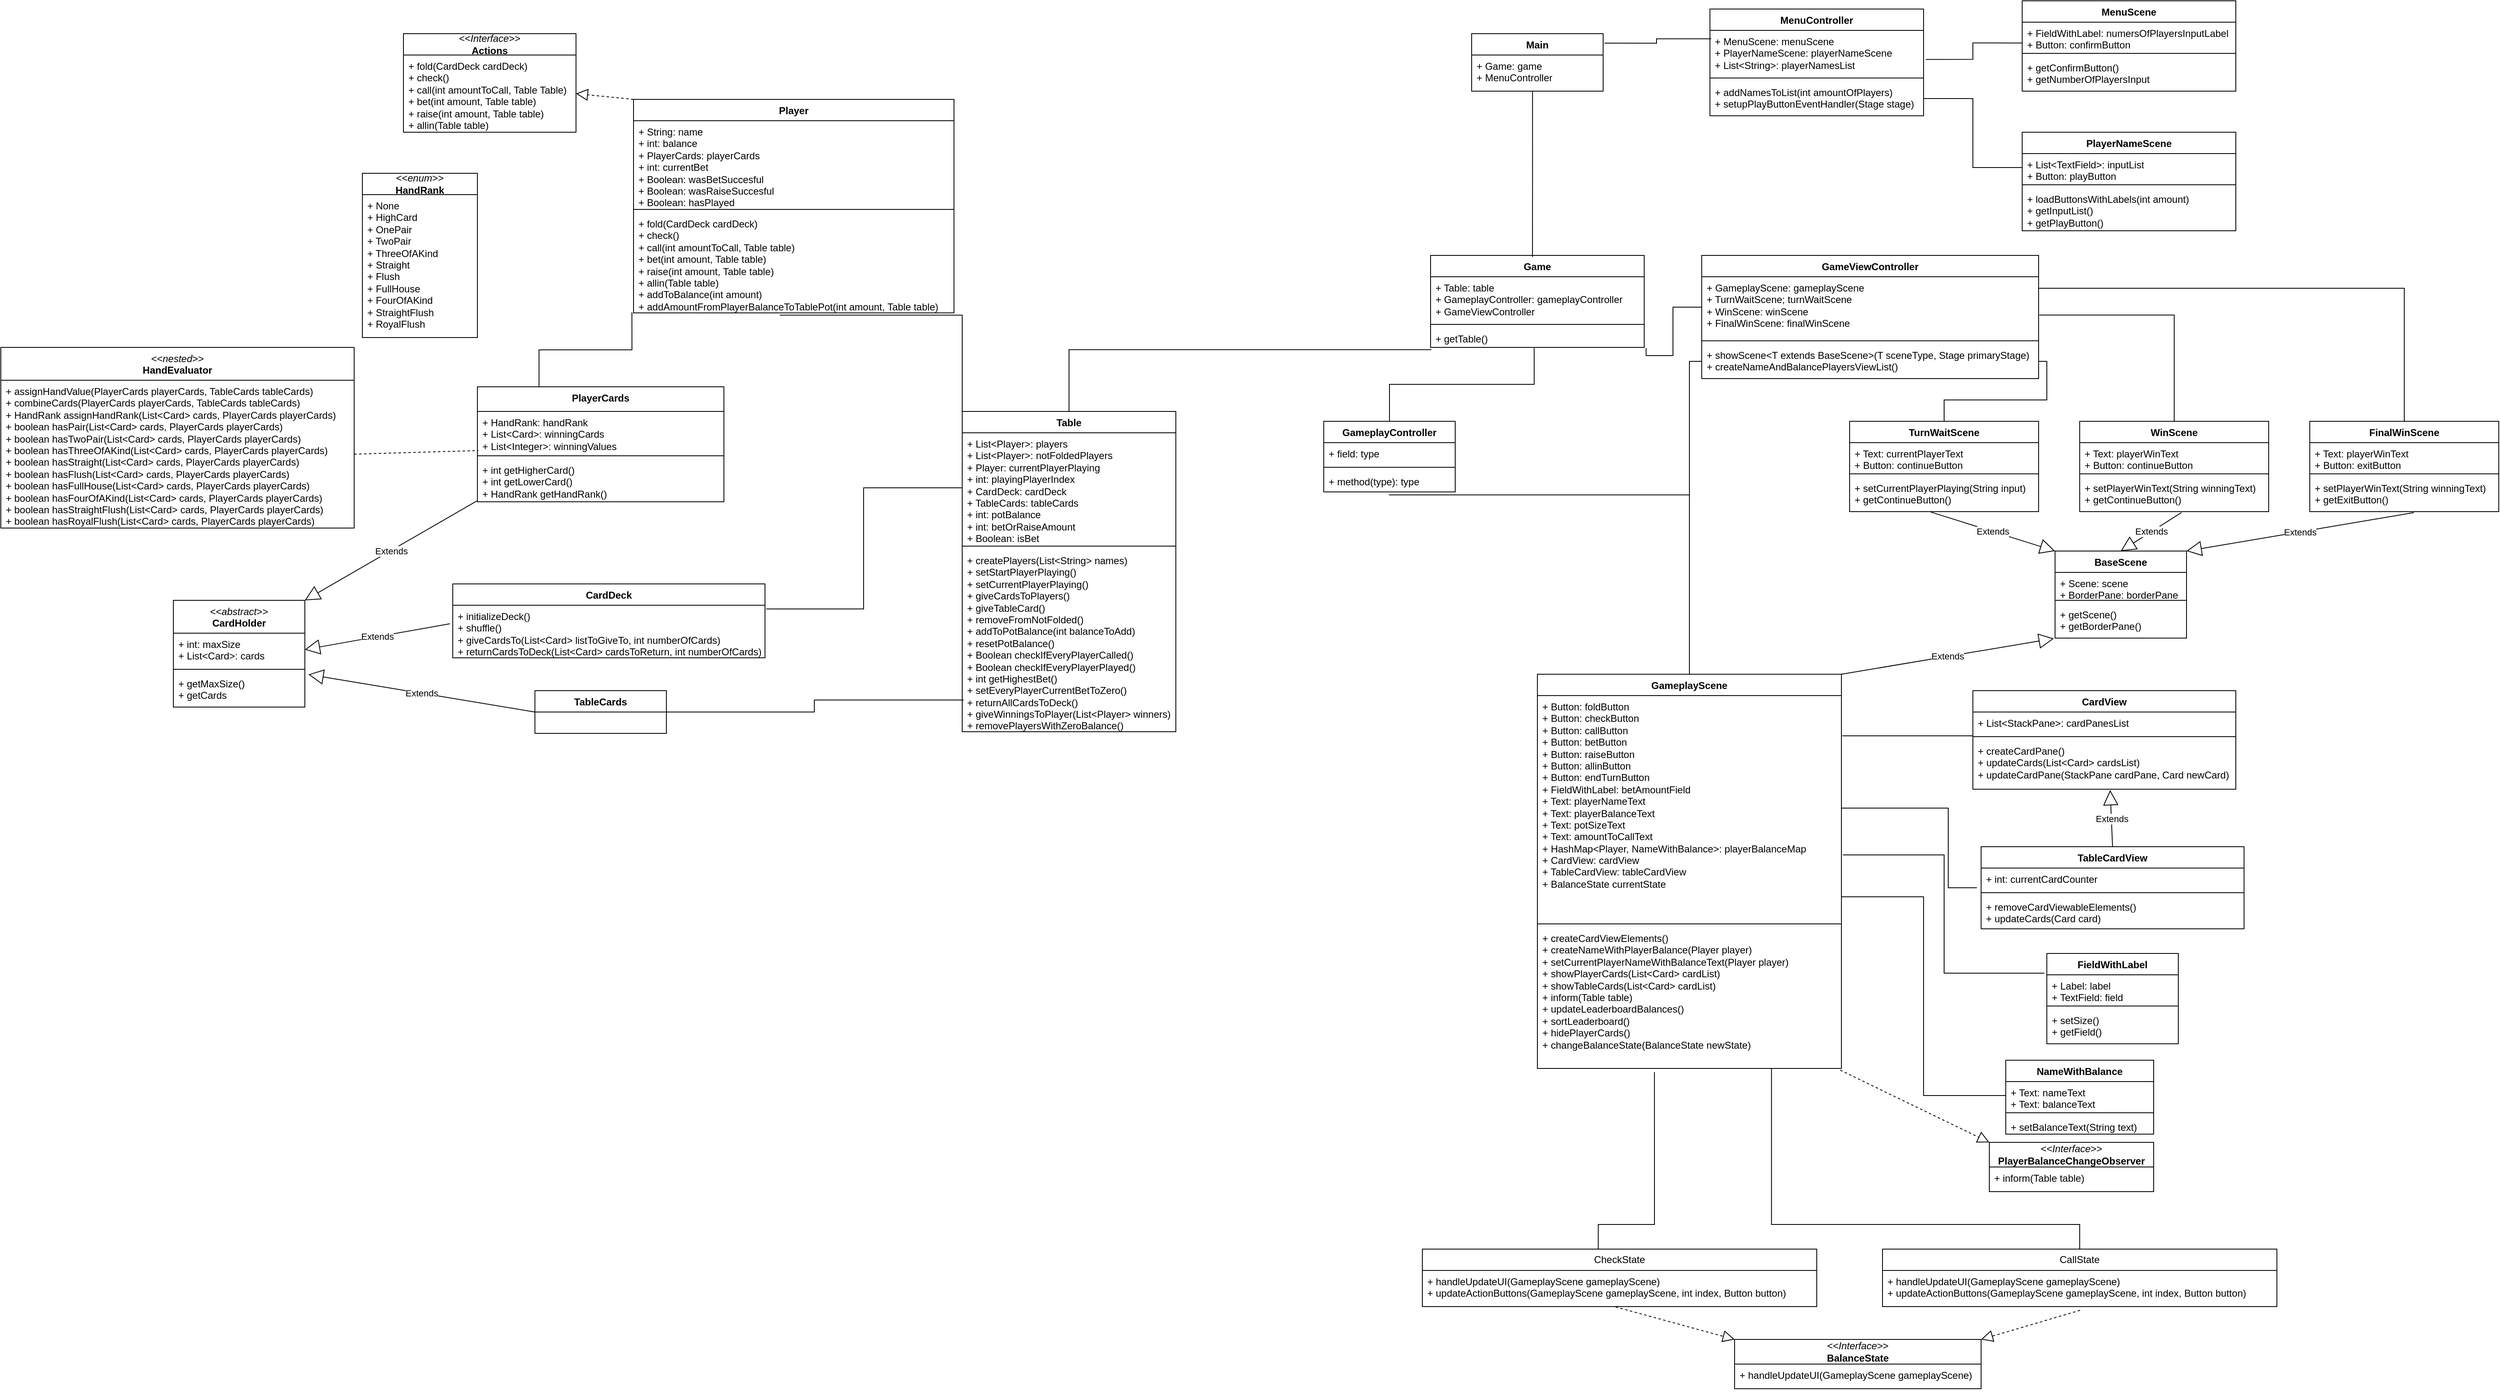 <mxfile version="24.2.5" type="github">
  <diagram name="Page-1" id="viquiQ20y5q3F9xp7PsY">
    <mxGraphModel dx="2390" dy="1203" grid="1" gridSize="10" guides="1" tooltips="1" connect="1" arrows="1" fold="1" page="1" pageScale="1" pageWidth="3300" pageHeight="4681" background="none" math="0" shadow="0">
      <root>
        <mxCell id="0" />
        <mxCell id="1" parent="0" />
        <mxCell id="RqX54voOCDL3QfV-D7yE-1" value="Main" style="swimlane;fontStyle=1;align=center;verticalAlign=top;childLayout=stackLayout;horizontal=1;startSize=26;horizontalStack=0;resizeParent=1;resizeParentMax=0;resizeLast=0;collapsible=1;marginBottom=0;whiteSpace=wrap;html=1;" vertex="1" parent="1">
          <mxGeometry x="1860" y="190" width="160" height="70" as="geometry" />
        </mxCell>
        <mxCell id="RqX54voOCDL3QfV-D7yE-2" value="+ Game: game&lt;div&gt;+ MenuController&lt;/div&gt;" style="text;strokeColor=none;fillColor=none;align=left;verticalAlign=top;spacingLeft=4;spacingRight=4;overflow=hidden;rotatable=0;points=[[0,0.5],[1,0.5]];portConstraint=eastwest;whiteSpace=wrap;html=1;" vertex="1" parent="RqX54voOCDL3QfV-D7yE-1">
          <mxGeometry y="26" width="160" height="44" as="geometry" />
        </mxCell>
        <mxCell id="RqX54voOCDL3QfV-D7yE-5" value="Game" style="swimlane;fontStyle=1;align=center;verticalAlign=top;childLayout=stackLayout;horizontal=1;startSize=26;horizontalStack=0;resizeParent=1;resizeParentMax=0;resizeLast=0;collapsible=1;marginBottom=0;whiteSpace=wrap;html=1;" vertex="1" parent="1">
          <mxGeometry x="1810" y="460" width="260" height="112" as="geometry" />
        </mxCell>
        <mxCell id="RqX54voOCDL3QfV-D7yE-6" value="+ Table: table&lt;div&gt;&lt;span style=&quot;background-color: initial;&quot;&gt;+ GameplayController: gameplayController&lt;/span&gt;&lt;br&gt;&lt;/div&gt;&lt;div&gt;+ GameViewController&lt;/div&gt;" style="text;strokeColor=none;fillColor=none;align=left;verticalAlign=top;spacingLeft=4;spacingRight=4;overflow=hidden;rotatable=0;points=[[0,0.5],[1,0.5]];portConstraint=eastwest;whiteSpace=wrap;html=1;" vertex="1" parent="RqX54voOCDL3QfV-D7yE-5">
          <mxGeometry y="26" width="260" height="54" as="geometry" />
        </mxCell>
        <mxCell id="RqX54voOCDL3QfV-D7yE-7" value="" style="line;strokeWidth=1;fillColor=none;align=left;verticalAlign=middle;spacingTop=-1;spacingLeft=3;spacingRight=3;rotatable=0;labelPosition=right;points=[];portConstraint=eastwest;strokeColor=inherit;" vertex="1" parent="RqX54voOCDL3QfV-D7yE-5">
          <mxGeometry y="80" width="260" height="8" as="geometry" />
        </mxCell>
        <mxCell id="RqX54voOCDL3QfV-D7yE-8" value="+ getTable()" style="text;strokeColor=none;fillColor=none;align=left;verticalAlign=top;spacingLeft=4;spacingRight=4;overflow=hidden;rotatable=0;points=[[0,0.5],[1,0.5]];portConstraint=eastwest;whiteSpace=wrap;html=1;" vertex="1" parent="RqX54voOCDL3QfV-D7yE-5">
          <mxGeometry y="88" width="260" height="24" as="geometry" />
        </mxCell>
        <mxCell id="RqX54voOCDL3QfV-D7yE-13" value="" style="endArrow=none;html=1;edgeStyle=orthogonalEdgeStyle;rounded=0;exitX=0.463;exitY=1;exitDx=0;exitDy=0;exitPerimeter=0;entryX=0.477;entryY=0.018;entryDx=0;entryDy=0;entryPerimeter=0;" edge="1" parent="1" source="RqX54voOCDL3QfV-D7yE-2" target="RqX54voOCDL3QfV-D7yE-5">
          <mxGeometry relative="1" as="geometry">
            <mxPoint x="1850" y="410" as="sourcePoint" />
            <mxPoint x="1940" y="420" as="targetPoint" />
          </mxGeometry>
        </mxCell>
        <mxCell id="RqX54voOCDL3QfV-D7yE-16" value="Table" style="swimlane;fontStyle=1;align=center;verticalAlign=top;childLayout=stackLayout;horizontal=1;startSize=26;horizontalStack=0;resizeParent=1;resizeParentMax=0;resizeLast=0;collapsible=1;marginBottom=0;whiteSpace=wrap;html=1;" vertex="1" parent="1">
          <mxGeometry x="1240" y="650" width="260" height="390" as="geometry" />
        </mxCell>
        <mxCell id="RqX54voOCDL3QfV-D7yE-17" value="+ List&amp;lt;Player&amp;gt;: players&lt;div&gt;+ List&amp;lt;Player&amp;gt;: notFoldedPlayers&lt;/div&gt;&lt;div&gt;+ Player: currentPlayerPlaying&lt;/div&gt;&lt;div&gt;+ int: playingPlayerIndex&lt;/div&gt;&lt;div&gt;+ CardDeck: cardDeck&lt;/div&gt;&lt;div&gt;+ TableCards: tableCards&lt;/div&gt;&lt;div&gt;+ int: potBalance&lt;br&gt;+ int: betOrRaiseAmount&lt;/div&gt;&lt;div&gt;+ Boolean: isBet&lt;/div&gt;&lt;div&gt;&lt;br&gt;&lt;/div&gt;" style="text;strokeColor=none;fillColor=none;align=left;verticalAlign=top;spacingLeft=4;spacingRight=4;overflow=hidden;rotatable=0;points=[[0,0.5],[1,0.5]];portConstraint=eastwest;whiteSpace=wrap;html=1;" vertex="1" parent="RqX54voOCDL3QfV-D7yE-16">
          <mxGeometry y="26" width="260" height="134" as="geometry" />
        </mxCell>
        <mxCell id="RqX54voOCDL3QfV-D7yE-18" value="" style="line;strokeWidth=1;fillColor=none;align=left;verticalAlign=middle;spacingTop=-1;spacingLeft=3;spacingRight=3;rotatable=0;labelPosition=right;points=[];portConstraint=eastwest;strokeColor=inherit;" vertex="1" parent="RqX54voOCDL3QfV-D7yE-16">
          <mxGeometry y="160" width="260" height="8" as="geometry" />
        </mxCell>
        <mxCell id="RqX54voOCDL3QfV-D7yE-19" value="+ createPlayers(List&amp;lt;String&amp;gt; names)&lt;div&gt;+ setStartPlayerPlaying()&lt;/div&gt;&lt;div&gt;+ setCurrentPlayerPlaying()&lt;/div&gt;&lt;div&gt;+ giveCardsToPlayers()&lt;/div&gt;&lt;div&gt;+ giveTableCard()&lt;/div&gt;&lt;div&gt;+ removeFromNotFolded()&lt;/div&gt;&lt;div&gt;+ addToPotBalance(int balanceToAdd)&lt;/div&gt;&lt;div&gt;+ resetPotBalance()&lt;/div&gt;&lt;div&gt;+ Boolean checkIfEveryPlayerCalled()&lt;/div&gt;&lt;div&gt;+ Boolean checkIfEveryPlayerPlayed()&lt;/div&gt;&lt;div&gt;+ int getHighestBet()&lt;/div&gt;&lt;div&gt;+ setEveryPlayerCurrentBetToZero()&lt;/div&gt;&lt;div&gt;+ returnAllCardsToDeck()&lt;/div&gt;&lt;div&gt;+ giveWinningsToPlayer(List&amp;lt;Player&amp;gt; winners)&lt;/div&gt;&lt;div&gt;+ removePlayersWithZeroBalance()&lt;/div&gt;" style="text;strokeColor=none;fillColor=none;align=left;verticalAlign=top;spacingLeft=4;spacingRight=4;overflow=hidden;rotatable=0;points=[[0,0.5],[1,0.5]];portConstraint=eastwest;whiteSpace=wrap;html=1;" vertex="1" parent="RqX54voOCDL3QfV-D7yE-16">
          <mxGeometry y="168" width="260" height="222" as="geometry" />
        </mxCell>
        <mxCell id="RqX54voOCDL3QfV-D7yE-23" value="" style="endArrow=none;html=1;edgeStyle=orthogonalEdgeStyle;rounded=0;exitX=0.004;exitY=1.115;exitDx=0;exitDy=0;exitPerimeter=0;entryX=0.5;entryY=0;entryDx=0;entryDy=0;" edge="1" parent="1" source="RqX54voOCDL3QfV-D7yE-8" target="RqX54voOCDL3QfV-D7yE-16">
          <mxGeometry relative="1" as="geometry">
            <mxPoint x="1719.5" y="600" as="sourcePoint" />
            <mxPoint x="1719.5" y="670" as="targetPoint" />
          </mxGeometry>
        </mxCell>
        <mxCell id="RqX54voOCDL3QfV-D7yE-24" value="GameplayScene&lt;div&gt;&lt;br&gt;&lt;/div&gt;" style="swimlane;fontStyle=1;align=center;verticalAlign=top;childLayout=stackLayout;horizontal=1;startSize=26;horizontalStack=0;resizeParent=1;resizeParentMax=0;resizeLast=0;collapsible=1;marginBottom=0;whiteSpace=wrap;html=1;" vertex="1" parent="1">
          <mxGeometry x="1940" y="970" width="370" height="480" as="geometry" />
        </mxCell>
        <mxCell id="RqX54voOCDL3QfV-D7yE-25" value="&lt;div&gt;&lt;span style=&quot;background-color: initial;&quot;&gt;+ Button: foldButton&lt;/span&gt;&lt;br&gt;&lt;/div&gt;&lt;div&gt;+ Button: checkButton&lt;/div&gt;&lt;div&gt;+ Button: callButton&lt;/div&gt;&lt;div&gt;+ Button: betButton&lt;/div&gt;&lt;div&gt;+ Button: raiseButton&lt;/div&gt;&lt;div&gt;+ Button: allinButton&lt;/div&gt;&lt;div&gt;+ Button: endTurnButton&lt;/div&gt;&lt;div&gt;+ FieldWithLabel: betAmountField&lt;/div&gt;&lt;div&gt;+ Text: playerNameText&lt;/div&gt;&lt;div&gt;+ Text: playerBalanceText&lt;/div&gt;&lt;div&gt;+ Text: potSizeText&lt;/div&gt;&lt;div&gt;+ Text: amountToCallText&lt;/div&gt;&lt;div&gt;+ HashMap&amp;lt;Player, NameWithBalance&amp;gt;: playerBalanceMap&lt;/div&gt;&lt;div&gt;+ CardView: cardView&lt;/div&gt;&lt;div&gt;+ TableCardView: tableCardView&lt;/div&gt;&lt;div&gt;+ BalanceState currentState&lt;/div&gt;" style="text;strokeColor=none;fillColor=none;align=left;verticalAlign=top;spacingLeft=4;spacingRight=4;overflow=hidden;rotatable=0;points=[[0,0.5],[1,0.5]];portConstraint=eastwest;whiteSpace=wrap;html=1;" vertex="1" parent="RqX54voOCDL3QfV-D7yE-24">
          <mxGeometry y="26" width="370" height="274" as="geometry" />
        </mxCell>
        <mxCell id="RqX54voOCDL3QfV-D7yE-26" value="" style="line;strokeWidth=1;fillColor=none;align=left;verticalAlign=middle;spacingTop=-1;spacingLeft=3;spacingRight=3;rotatable=0;labelPosition=right;points=[];portConstraint=eastwest;strokeColor=inherit;" vertex="1" parent="RqX54voOCDL3QfV-D7yE-24">
          <mxGeometry y="300" width="370" height="8" as="geometry" />
        </mxCell>
        <mxCell id="RqX54voOCDL3QfV-D7yE-27" value="+ createCardViewElements()&lt;div&gt;+ createNameWithPlayerBalance(Player player)&lt;/div&gt;&lt;div&gt;+ setCurrentPlayerNameWithBalanceText(Player player)&lt;/div&gt;&lt;div&gt;+ showPlayerCards(List&amp;lt;Card&amp;gt; cardList)&lt;/div&gt;&lt;div&gt;+ showTableCards(List&amp;lt;Card&amp;gt; cardList)&lt;/div&gt;&lt;div&gt;+ inform(Table table)&lt;/div&gt;&lt;div&gt;+ updateLeaderboardBalances()&lt;/div&gt;&lt;div&gt;+ sortLeaderboard()&lt;/div&gt;&lt;div&gt;+ hidePlayerCards()&lt;/div&gt;&lt;div&gt;+ changeBalanceState(BalanceState newState)&lt;/div&gt;" style="text;strokeColor=none;fillColor=none;align=left;verticalAlign=top;spacingLeft=4;spacingRight=4;overflow=hidden;rotatable=0;points=[[0,0.5],[1,0.5]];portConstraint=eastwest;whiteSpace=wrap;html=1;" vertex="1" parent="RqX54voOCDL3QfV-D7yE-24">
          <mxGeometry y="308" width="370" height="172" as="geometry" />
        </mxCell>
        <mxCell id="RqX54voOCDL3QfV-D7yE-28" value="" style="endArrow=none;html=1;edgeStyle=orthogonalEdgeStyle;rounded=0;entryX=0.5;entryY=0;entryDx=0;entryDy=0;exitX=0.496;exitY=1.138;exitDx=0;exitDy=0;exitPerimeter=0;" edge="1" parent="1" source="RqX54voOCDL3QfV-D7yE-32" target="RqX54voOCDL3QfV-D7yE-24">
          <mxGeometry relative="1" as="geometry">
            <mxPoint x="2240" y="720" as="sourcePoint" />
            <mxPoint x="1602.08" y="667.01" as="targetPoint" />
          </mxGeometry>
        </mxCell>
        <mxCell id="RqX54voOCDL3QfV-D7yE-29" value="&lt;div&gt;GameplayController&lt;/div&gt;" style="swimlane;fontStyle=1;align=center;verticalAlign=top;childLayout=stackLayout;horizontal=1;startSize=26;horizontalStack=0;resizeParent=1;resizeParentMax=0;resizeLast=0;collapsible=1;marginBottom=0;whiteSpace=wrap;html=1;" vertex="1" parent="1">
          <mxGeometry x="1680" y="662" width="160" height="86" as="geometry" />
        </mxCell>
        <mxCell id="RqX54voOCDL3QfV-D7yE-30" value="+ field: type" style="text;strokeColor=none;fillColor=none;align=left;verticalAlign=top;spacingLeft=4;spacingRight=4;overflow=hidden;rotatable=0;points=[[0,0.5],[1,0.5]];portConstraint=eastwest;whiteSpace=wrap;html=1;" vertex="1" parent="RqX54voOCDL3QfV-D7yE-29">
          <mxGeometry y="26" width="160" height="26" as="geometry" />
        </mxCell>
        <mxCell id="RqX54voOCDL3QfV-D7yE-31" value="" style="line;strokeWidth=1;fillColor=none;align=left;verticalAlign=middle;spacingTop=-1;spacingLeft=3;spacingRight=3;rotatable=0;labelPosition=right;points=[];portConstraint=eastwest;strokeColor=inherit;" vertex="1" parent="RqX54voOCDL3QfV-D7yE-29">
          <mxGeometry y="52" width="160" height="8" as="geometry" />
        </mxCell>
        <mxCell id="RqX54voOCDL3QfV-D7yE-32" value="+ method(type): type" style="text;strokeColor=none;fillColor=none;align=left;verticalAlign=top;spacingLeft=4;spacingRight=4;overflow=hidden;rotatable=0;points=[[0,0.5],[1,0.5]];portConstraint=eastwest;whiteSpace=wrap;html=1;" vertex="1" parent="RqX54voOCDL3QfV-D7yE-29">
          <mxGeometry y="60" width="160" height="26" as="geometry" />
        </mxCell>
        <mxCell id="RqX54voOCDL3QfV-D7yE-34" value="" style="endArrow=none;html=1;edgeStyle=orthogonalEdgeStyle;rounded=0;exitX=0.485;exitY=1.038;exitDx=0;exitDy=0;exitPerimeter=0;entryX=0.5;entryY=0;entryDx=0;entryDy=0;" edge="1" parent="1" source="RqX54voOCDL3QfV-D7yE-8" target="RqX54voOCDL3QfV-D7yE-29">
          <mxGeometry relative="1" as="geometry">
            <mxPoint x="1929.5" y="600" as="sourcePoint" />
            <mxPoint x="1929.5" y="670" as="targetPoint" />
          </mxGeometry>
        </mxCell>
        <mxCell id="RqX54voOCDL3QfV-D7yE-45" value="CardView" style="swimlane;fontStyle=1;align=center;verticalAlign=top;childLayout=stackLayout;horizontal=1;startSize=26;horizontalStack=0;resizeParent=1;resizeParentMax=0;resizeLast=0;collapsible=1;marginBottom=0;whiteSpace=wrap;html=1;" vertex="1" parent="1">
          <mxGeometry x="2470" y="990" width="320" height="120" as="geometry" />
        </mxCell>
        <mxCell id="RqX54voOCDL3QfV-D7yE-46" value="+ List&amp;lt;StackPane&amp;gt;: cardPanesList" style="text;strokeColor=none;fillColor=none;align=left;verticalAlign=top;spacingLeft=4;spacingRight=4;overflow=hidden;rotatable=0;points=[[0,0.5],[1,0.5]];portConstraint=eastwest;whiteSpace=wrap;html=1;" vertex="1" parent="RqX54voOCDL3QfV-D7yE-45">
          <mxGeometry y="26" width="320" height="26" as="geometry" />
        </mxCell>
        <mxCell id="RqX54voOCDL3QfV-D7yE-47" value="" style="line;strokeWidth=1;fillColor=none;align=left;verticalAlign=middle;spacingTop=-1;spacingLeft=3;spacingRight=3;rotatable=0;labelPosition=right;points=[];portConstraint=eastwest;strokeColor=inherit;" vertex="1" parent="RqX54voOCDL3QfV-D7yE-45">
          <mxGeometry y="52" width="320" height="8" as="geometry" />
        </mxCell>
        <mxCell id="RqX54voOCDL3QfV-D7yE-48" value="+ createCardPane()&lt;div&gt;+ updateCards(List&amp;lt;Card&amp;gt; cardsList)&lt;br&gt;&lt;div&gt;+ updateCardPane(StackPane cardPane, Card newCard)&lt;/div&gt;&lt;/div&gt;" style="text;strokeColor=none;fillColor=none;align=left;verticalAlign=top;spacingLeft=4;spacingRight=4;overflow=hidden;rotatable=0;points=[[0,0.5],[1,0.5]];portConstraint=eastwest;whiteSpace=wrap;html=1;" vertex="1" parent="RqX54voOCDL3QfV-D7yE-45">
          <mxGeometry y="60" width="320" height="60" as="geometry" />
        </mxCell>
        <mxCell id="RqX54voOCDL3QfV-D7yE-49" value="" style="endArrow=none;html=1;edgeStyle=orthogonalEdgeStyle;rounded=0;exitX=0;exitY=1.115;exitDx=0;exitDy=0;exitPerimeter=0;entryX=1.003;entryY=0.179;entryDx=0;entryDy=0;entryPerimeter=0;" edge="1" parent="1" source="RqX54voOCDL3QfV-D7yE-46" target="RqX54voOCDL3QfV-D7yE-25">
          <mxGeometry relative="1" as="geometry">
            <mxPoint x="1764" y="702" as="sourcePoint" />
            <mxPoint x="1764" y="772" as="targetPoint" />
          </mxGeometry>
        </mxCell>
        <mxCell id="RqX54voOCDL3QfV-D7yE-50" value="TableCardView" style="swimlane;fontStyle=1;align=center;verticalAlign=top;childLayout=stackLayout;horizontal=1;startSize=26;horizontalStack=0;resizeParent=1;resizeParentMax=0;resizeLast=0;collapsible=1;marginBottom=0;whiteSpace=wrap;html=1;" vertex="1" parent="1">
          <mxGeometry x="2480" y="1180" width="320" height="100" as="geometry" />
        </mxCell>
        <mxCell id="RqX54voOCDL3QfV-D7yE-51" value="+ int: currentCardCounter" style="text;strokeColor=none;fillColor=none;align=left;verticalAlign=top;spacingLeft=4;spacingRight=4;overflow=hidden;rotatable=0;points=[[0,0.5],[1,0.5]];portConstraint=eastwest;whiteSpace=wrap;html=1;" vertex="1" parent="RqX54voOCDL3QfV-D7yE-50">
          <mxGeometry y="26" width="320" height="26" as="geometry" />
        </mxCell>
        <mxCell id="RqX54voOCDL3QfV-D7yE-52" value="" style="line;strokeWidth=1;fillColor=none;align=left;verticalAlign=middle;spacingTop=-1;spacingLeft=3;spacingRight=3;rotatable=0;labelPosition=right;points=[];portConstraint=eastwest;strokeColor=inherit;" vertex="1" parent="RqX54voOCDL3QfV-D7yE-50">
          <mxGeometry y="52" width="320" height="8" as="geometry" />
        </mxCell>
        <mxCell id="RqX54voOCDL3QfV-D7yE-53" value="+ removeCardViewableElements()&lt;div&gt;+ updateCards(Card card)&lt;/div&gt;" style="text;strokeColor=none;fillColor=none;align=left;verticalAlign=top;spacingLeft=4;spacingRight=4;overflow=hidden;rotatable=0;points=[[0,0.5],[1,0.5]];portConstraint=eastwest;whiteSpace=wrap;html=1;" vertex="1" parent="RqX54voOCDL3QfV-D7yE-50">
          <mxGeometry y="60" width="320" height="40" as="geometry" />
        </mxCell>
        <mxCell id="RqX54voOCDL3QfV-D7yE-54" value="Extends" style="endArrow=block;endSize=16;endFill=0;html=1;rounded=0;exitX=0.5;exitY=0;exitDx=0;exitDy=0;entryX=0.522;entryY=1.017;entryDx=0;entryDy=0;entryPerimeter=0;" edge="1" parent="1" source="RqX54voOCDL3QfV-D7yE-50" target="RqX54voOCDL3QfV-D7yE-48">
          <mxGeometry width="160" relative="1" as="geometry">
            <mxPoint x="2321" y="1542" as="sourcePoint" />
            <mxPoint x="2480" y="1591" as="targetPoint" />
          </mxGeometry>
        </mxCell>
        <mxCell id="RqX54voOCDL3QfV-D7yE-55" value="" style="endArrow=none;html=1;edgeStyle=orthogonalEdgeStyle;rounded=0;exitX=-0.016;exitY=0.923;exitDx=0;exitDy=0;exitPerimeter=0;entryX=1;entryY=0.5;entryDx=0;entryDy=0;" edge="1" parent="1" source="RqX54voOCDL3QfV-D7yE-51" target="RqX54voOCDL3QfV-D7yE-25">
          <mxGeometry relative="1" as="geometry">
            <mxPoint x="2480" y="1065" as="sourcePoint" />
            <mxPoint x="2320" y="1109" as="targetPoint" />
            <Array as="points">
              <mxPoint x="2440" y="1230" />
              <mxPoint x="2440" y="1133" />
            </Array>
          </mxGeometry>
        </mxCell>
        <mxCell id="RqX54voOCDL3QfV-D7yE-56" value="FieldWithLabel" style="swimlane;fontStyle=1;align=center;verticalAlign=top;childLayout=stackLayout;horizontal=1;startSize=26;horizontalStack=0;resizeParent=1;resizeParentMax=0;resizeLast=0;collapsible=1;marginBottom=0;whiteSpace=wrap;html=1;" vertex="1" parent="1">
          <mxGeometry x="2560" y="1310" width="160" height="110" as="geometry" />
        </mxCell>
        <mxCell id="RqX54voOCDL3QfV-D7yE-57" value="+ Label: label&lt;div&gt;+ TextField: field&lt;/div&gt;" style="text;strokeColor=none;fillColor=none;align=left;verticalAlign=top;spacingLeft=4;spacingRight=4;overflow=hidden;rotatable=0;points=[[0,0.5],[1,0.5]];portConstraint=eastwest;whiteSpace=wrap;html=1;" vertex="1" parent="RqX54voOCDL3QfV-D7yE-56">
          <mxGeometry y="26" width="160" height="34" as="geometry" />
        </mxCell>
        <mxCell id="RqX54voOCDL3QfV-D7yE-58" value="" style="line;strokeWidth=1;fillColor=none;align=left;verticalAlign=middle;spacingTop=-1;spacingLeft=3;spacingRight=3;rotatable=0;labelPosition=right;points=[];portConstraint=eastwest;strokeColor=inherit;" vertex="1" parent="RqX54voOCDL3QfV-D7yE-56">
          <mxGeometry y="60" width="160" height="8" as="geometry" />
        </mxCell>
        <mxCell id="RqX54voOCDL3QfV-D7yE-59" value="+ setSize()&lt;div&gt;+ getField()&lt;br&gt;&lt;div&gt;&lt;br&gt;&lt;/div&gt;&lt;/div&gt;" style="text;strokeColor=none;fillColor=none;align=left;verticalAlign=top;spacingLeft=4;spacingRight=4;overflow=hidden;rotatable=0;points=[[0,0.5],[1,0.5]];portConstraint=eastwest;whiteSpace=wrap;html=1;" vertex="1" parent="RqX54voOCDL3QfV-D7yE-56">
          <mxGeometry y="68" width="160" height="42" as="geometry" />
        </mxCell>
        <mxCell id="RqX54voOCDL3QfV-D7yE-60" value="" style="endArrow=none;html=1;edgeStyle=orthogonalEdgeStyle;rounded=0;exitX=-0.019;exitY=-0.059;exitDx=0;exitDy=0;exitPerimeter=0;entryX=1.005;entryY=0.708;entryDx=0;entryDy=0;entryPerimeter=0;" edge="1" parent="1" source="RqX54voOCDL3QfV-D7yE-57" target="RqX54voOCDL3QfV-D7yE-25">
          <mxGeometry relative="1" as="geometry">
            <mxPoint x="2480" y="975" as="sourcePoint" />
            <mxPoint x="2321" y="1055" as="targetPoint" />
          </mxGeometry>
        </mxCell>
        <mxCell id="RqX54voOCDL3QfV-D7yE-61" value="NameWithBalance" style="swimlane;fontStyle=1;align=center;verticalAlign=top;childLayout=stackLayout;horizontal=1;startSize=26;horizontalStack=0;resizeParent=1;resizeParentMax=0;resizeLast=0;collapsible=1;marginBottom=0;whiteSpace=wrap;html=1;" vertex="1" parent="1">
          <mxGeometry x="2510" y="1440" width="180" height="90" as="geometry" />
        </mxCell>
        <mxCell id="RqX54voOCDL3QfV-D7yE-62" value="+ Text: nameText&lt;div&gt;+ Text: balanceText&lt;/div&gt;" style="text;strokeColor=none;fillColor=none;align=left;verticalAlign=top;spacingLeft=4;spacingRight=4;overflow=hidden;rotatable=0;points=[[0,0.5],[1,0.5]];portConstraint=eastwest;whiteSpace=wrap;html=1;" vertex="1" parent="RqX54voOCDL3QfV-D7yE-61">
          <mxGeometry y="26" width="180" height="34" as="geometry" />
        </mxCell>
        <mxCell id="RqX54voOCDL3QfV-D7yE-63" value="" style="line;strokeWidth=1;fillColor=none;align=left;verticalAlign=middle;spacingTop=-1;spacingLeft=3;spacingRight=3;rotatable=0;labelPosition=right;points=[];portConstraint=eastwest;strokeColor=inherit;" vertex="1" parent="RqX54voOCDL3QfV-D7yE-61">
          <mxGeometry y="60" width="180" height="8" as="geometry" />
        </mxCell>
        <mxCell id="RqX54voOCDL3QfV-D7yE-64" value="&lt;div&gt;&lt;div&gt;+ setBalanceText(String text)&lt;/div&gt;&lt;/div&gt;" style="text;strokeColor=none;fillColor=none;align=left;verticalAlign=top;spacingLeft=4;spacingRight=4;overflow=hidden;rotatable=0;points=[[0,0.5],[1,0.5]];portConstraint=eastwest;whiteSpace=wrap;html=1;" vertex="1" parent="RqX54voOCDL3QfV-D7yE-61">
          <mxGeometry y="68" width="180" height="22" as="geometry" />
        </mxCell>
        <mxCell id="RqX54voOCDL3QfV-D7yE-66" value="" style="endArrow=none;html=1;edgeStyle=orthogonalEdgeStyle;rounded=0;exitX=0;exitY=0.5;exitDx=0;exitDy=0;entryX=1.001;entryY=0.894;entryDx=0;entryDy=0;entryPerimeter=0;" edge="1" parent="1" source="RqX54voOCDL3QfV-D7yE-62" target="RqX54voOCDL3QfV-D7yE-25">
          <mxGeometry relative="1" as="geometry">
            <mxPoint x="2497" y="1264" as="sourcePoint" />
            <mxPoint x="2322" y="1200" as="targetPoint" />
          </mxGeometry>
        </mxCell>
        <mxCell id="RqX54voOCDL3QfV-D7yE-68" value="MenuController" style="swimlane;fontStyle=1;align=center;verticalAlign=top;childLayout=stackLayout;horizontal=1;startSize=26;horizontalStack=0;resizeParent=1;resizeParentMax=0;resizeLast=0;collapsible=1;marginBottom=0;whiteSpace=wrap;html=1;" vertex="1" parent="1">
          <mxGeometry x="2150" y="160" width="260" height="130" as="geometry" />
        </mxCell>
        <mxCell id="RqX54voOCDL3QfV-D7yE-69" value="+ MenuScene: menuScene&lt;div&gt;+ PlayerNameScene: playerNameScene&lt;/div&gt;&lt;div&gt;+ List&amp;lt;String&amp;gt;: playerNamesList&lt;/div&gt;" style="text;strokeColor=none;fillColor=none;align=left;verticalAlign=top;spacingLeft=4;spacingRight=4;overflow=hidden;rotatable=0;points=[[0,0.5],[1,0.5]];portConstraint=eastwest;whiteSpace=wrap;html=1;" vertex="1" parent="RqX54voOCDL3QfV-D7yE-68">
          <mxGeometry y="26" width="260" height="54" as="geometry" />
        </mxCell>
        <mxCell id="RqX54voOCDL3QfV-D7yE-70" value="" style="line;strokeWidth=1;fillColor=none;align=left;verticalAlign=middle;spacingTop=-1;spacingLeft=3;spacingRight=3;rotatable=0;labelPosition=right;points=[];portConstraint=eastwest;strokeColor=inherit;" vertex="1" parent="RqX54voOCDL3QfV-D7yE-68">
          <mxGeometry y="80" width="260" height="8" as="geometry" />
        </mxCell>
        <mxCell id="RqX54voOCDL3QfV-D7yE-71" value="+ addNamesToList(int amountOfPlayers)&lt;div&gt;+ setupPlayButtonEventHandler(Stage stage)&lt;/div&gt;" style="text;strokeColor=none;fillColor=none;align=left;verticalAlign=top;spacingLeft=4;spacingRight=4;overflow=hidden;rotatable=0;points=[[0,0.5],[1,0.5]];portConstraint=eastwest;whiteSpace=wrap;html=1;" vertex="1" parent="RqX54voOCDL3QfV-D7yE-68">
          <mxGeometry y="88" width="260" height="42" as="geometry" />
        </mxCell>
        <mxCell id="RqX54voOCDL3QfV-D7yE-72" value="" style="endArrow=none;html=1;edgeStyle=orthogonalEdgeStyle;rounded=0;exitX=1.01;exitY=0.165;exitDx=0;exitDy=0;exitPerimeter=0;entryX=0.006;entryY=0.19;entryDx=0;entryDy=0;entryPerimeter=0;" edge="1" parent="1" source="RqX54voOCDL3QfV-D7yE-1" target="RqX54voOCDL3QfV-D7yE-69">
          <mxGeometry relative="1" as="geometry">
            <mxPoint x="1944" y="270" as="sourcePoint" />
            <mxPoint x="1944" y="472" as="targetPoint" />
          </mxGeometry>
        </mxCell>
        <mxCell id="RqX54voOCDL3QfV-D7yE-73" value="MenuScene" style="swimlane;fontStyle=1;align=center;verticalAlign=top;childLayout=stackLayout;horizontal=1;startSize=26;horizontalStack=0;resizeParent=1;resizeParentMax=0;resizeLast=0;collapsible=1;marginBottom=0;whiteSpace=wrap;html=1;" vertex="1" parent="1">
          <mxGeometry x="2530" y="150" width="260" height="110" as="geometry" />
        </mxCell>
        <mxCell id="RqX54voOCDL3QfV-D7yE-74" value="+ FieldWithLabel: numersOfPlayersInputLabel&lt;div&gt;+ Button: confirmButton&lt;/div&gt;" style="text;strokeColor=none;fillColor=none;align=left;verticalAlign=top;spacingLeft=4;spacingRight=4;overflow=hidden;rotatable=0;points=[[0,0.5],[1,0.5]];portConstraint=eastwest;whiteSpace=wrap;html=1;" vertex="1" parent="RqX54voOCDL3QfV-D7yE-73">
          <mxGeometry y="26" width="260" height="34" as="geometry" />
        </mxCell>
        <mxCell id="RqX54voOCDL3QfV-D7yE-75" value="" style="line;strokeWidth=1;fillColor=none;align=left;verticalAlign=middle;spacingTop=-1;spacingLeft=3;spacingRight=3;rotatable=0;labelPosition=right;points=[];portConstraint=eastwest;strokeColor=inherit;" vertex="1" parent="RqX54voOCDL3QfV-D7yE-73">
          <mxGeometry y="60" width="260" height="8" as="geometry" />
        </mxCell>
        <mxCell id="RqX54voOCDL3QfV-D7yE-76" value="+ getConfirmButton()&lt;div&gt;+ getNumberOfPlayersInput&lt;/div&gt;" style="text;strokeColor=none;fillColor=none;align=left;verticalAlign=top;spacingLeft=4;spacingRight=4;overflow=hidden;rotatable=0;points=[[0,0.5],[1,0.5]];portConstraint=eastwest;whiteSpace=wrap;html=1;" vertex="1" parent="RqX54voOCDL3QfV-D7yE-73">
          <mxGeometry y="68" width="260" height="42" as="geometry" />
        </mxCell>
        <mxCell id="RqX54voOCDL3QfV-D7yE-78" value="" style="endArrow=none;html=1;edgeStyle=orthogonalEdgeStyle;rounded=0;exitX=1.01;exitY=0.654;exitDx=0;exitDy=0;exitPerimeter=0;entryX=0.001;entryY=0.745;entryDx=0;entryDy=0;entryPerimeter=0;" edge="1" parent="1" source="RqX54voOCDL3QfV-D7yE-69" target="RqX54voOCDL3QfV-D7yE-74">
          <mxGeometry relative="1" as="geometry">
            <mxPoint x="1944" y="270" as="sourcePoint" />
            <mxPoint x="1944" y="472" as="targetPoint" />
          </mxGeometry>
        </mxCell>
        <mxCell id="RqX54voOCDL3QfV-D7yE-79" value="PlayerNameScene" style="swimlane;fontStyle=1;align=center;verticalAlign=top;childLayout=stackLayout;horizontal=1;startSize=26;horizontalStack=0;resizeParent=1;resizeParentMax=0;resizeLast=0;collapsible=1;marginBottom=0;whiteSpace=wrap;html=1;" vertex="1" parent="1">
          <mxGeometry x="2530" y="310" width="260" height="120" as="geometry" />
        </mxCell>
        <mxCell id="RqX54voOCDL3QfV-D7yE-80" value="+ List&amp;lt;TextField&amp;gt;: inputList&lt;div&gt;+ Button: playButton&lt;/div&gt;" style="text;strokeColor=none;fillColor=none;align=left;verticalAlign=top;spacingLeft=4;spacingRight=4;overflow=hidden;rotatable=0;points=[[0,0.5],[1,0.5]];portConstraint=eastwest;whiteSpace=wrap;html=1;" vertex="1" parent="RqX54voOCDL3QfV-D7yE-79">
          <mxGeometry y="26" width="260" height="34" as="geometry" />
        </mxCell>
        <mxCell id="RqX54voOCDL3QfV-D7yE-81" value="" style="line;strokeWidth=1;fillColor=none;align=left;verticalAlign=middle;spacingTop=-1;spacingLeft=3;spacingRight=3;rotatable=0;labelPosition=right;points=[];portConstraint=eastwest;strokeColor=inherit;" vertex="1" parent="RqX54voOCDL3QfV-D7yE-79">
          <mxGeometry y="60" width="260" height="8" as="geometry" />
        </mxCell>
        <mxCell id="RqX54voOCDL3QfV-D7yE-82" value="+ loadButtonsWithLabels(int amount)&lt;div&gt;+ getInputList()&lt;/div&gt;&lt;div&gt;+ getPlayButton()&lt;/div&gt;" style="text;strokeColor=none;fillColor=none;align=left;verticalAlign=top;spacingLeft=4;spacingRight=4;overflow=hidden;rotatable=0;points=[[0,0.5],[1,0.5]];portConstraint=eastwest;whiteSpace=wrap;html=1;" vertex="1" parent="RqX54voOCDL3QfV-D7yE-79">
          <mxGeometry y="68" width="260" height="52" as="geometry" />
        </mxCell>
        <mxCell id="RqX54voOCDL3QfV-D7yE-83" value="" style="endArrow=none;html=1;edgeStyle=orthogonalEdgeStyle;rounded=0;exitX=1;exitY=0.5;exitDx=0;exitDy=0;entryX=0;entryY=0.5;entryDx=0;entryDy=0;" edge="1" parent="1" source="RqX54voOCDL3QfV-D7yE-71" target="RqX54voOCDL3QfV-D7yE-80">
          <mxGeometry relative="1" as="geometry">
            <mxPoint x="1944" y="270" as="sourcePoint" />
            <mxPoint x="1944" y="472" as="targetPoint" />
          </mxGeometry>
        </mxCell>
        <mxCell id="RqX54voOCDL3QfV-D7yE-84" value="&lt;div&gt;GameViewController&lt;/div&gt;" style="swimlane;fontStyle=1;align=center;verticalAlign=top;childLayout=stackLayout;horizontal=1;startSize=26;horizontalStack=0;resizeParent=1;resizeParentMax=0;resizeLast=0;collapsible=1;marginBottom=0;whiteSpace=wrap;html=1;" vertex="1" parent="1">
          <mxGeometry x="2140" y="460" width="410" height="150" as="geometry" />
        </mxCell>
        <mxCell id="RqX54voOCDL3QfV-D7yE-85" value="+ GameplayScene: gameplayScene&lt;div&gt;+ TurnWaitScene; turnWaitScene&lt;/div&gt;&lt;div&gt;+ WinScene: winScene&lt;/div&gt;&lt;div&gt;+ FinalWinScene: finalWinScene&lt;/div&gt;" style="text;strokeColor=none;fillColor=none;align=left;verticalAlign=top;spacingLeft=4;spacingRight=4;overflow=hidden;rotatable=0;points=[[0,0.5],[1,0.5]];portConstraint=eastwest;whiteSpace=wrap;html=1;" vertex="1" parent="RqX54voOCDL3QfV-D7yE-84">
          <mxGeometry y="26" width="410" height="74" as="geometry" />
        </mxCell>
        <mxCell id="RqX54voOCDL3QfV-D7yE-86" value="" style="line;strokeWidth=1;fillColor=none;align=left;verticalAlign=middle;spacingTop=-1;spacingLeft=3;spacingRight=3;rotatable=0;labelPosition=right;points=[];portConstraint=eastwest;strokeColor=inherit;" vertex="1" parent="RqX54voOCDL3QfV-D7yE-84">
          <mxGeometry y="100" width="410" height="8" as="geometry" />
        </mxCell>
        <mxCell id="RqX54voOCDL3QfV-D7yE-87" value="+ showScene&amp;lt;T extends BaseScene&amp;gt;(T sceneType, Stage primaryStage)&lt;div&gt;+ createNameAndBalancePlayersViewList()&lt;/div&gt;" style="text;strokeColor=none;fillColor=none;align=left;verticalAlign=top;spacingLeft=4;spacingRight=4;overflow=hidden;rotatable=0;points=[[0,0.5],[1,0.5]];portConstraint=eastwest;whiteSpace=wrap;html=1;" vertex="1" parent="RqX54voOCDL3QfV-D7yE-84">
          <mxGeometry y="108" width="410" height="42" as="geometry" />
        </mxCell>
        <mxCell id="RqX54voOCDL3QfV-D7yE-88" value="" style="endArrow=none;html=1;edgeStyle=orthogonalEdgeStyle;rounded=0;exitX=1.009;exitY=1.035;exitDx=0;exitDy=0;exitPerimeter=0;entryX=0;entryY=0.5;entryDx=0;entryDy=0;" edge="1" parent="1" source="RqX54voOCDL3QfV-D7yE-8" target="RqX54voOCDL3QfV-D7yE-85">
          <mxGeometry relative="1" as="geometry">
            <mxPoint x="1944" y="270" as="sourcePoint" />
            <mxPoint x="1944" y="472" as="targetPoint" />
          </mxGeometry>
        </mxCell>
        <mxCell id="RqX54voOCDL3QfV-D7yE-89" value="&lt;div&gt;&amp;lt;&amp;lt;&lt;i&gt;Interface&lt;/i&gt;&amp;gt;&amp;gt;&lt;/div&gt;&lt;b&gt;PlayerBalanceChangeObserver&lt;/b&gt;" style="swimlane;fontStyle=0;childLayout=stackLayout;horizontal=1;startSize=30;fillColor=none;horizontalStack=0;resizeParent=1;resizeParentMax=0;resizeLast=0;collapsible=1;marginBottom=0;whiteSpace=wrap;html=1;" vertex="1" parent="1">
          <mxGeometry x="2490" y="1540" width="200" height="60" as="geometry" />
        </mxCell>
        <mxCell id="RqX54voOCDL3QfV-D7yE-90" value="+ inform(Table table)" style="text;strokeColor=none;fillColor=none;align=left;verticalAlign=top;spacingLeft=4;spacingRight=4;overflow=hidden;rotatable=0;points=[[0,0.5],[1,0.5]];portConstraint=eastwest;whiteSpace=wrap;html=1;" vertex="1" parent="RqX54voOCDL3QfV-D7yE-89">
          <mxGeometry y="30" width="200" height="30" as="geometry" />
        </mxCell>
        <mxCell id="RqX54voOCDL3QfV-D7yE-91" value="BaseScene" style="swimlane;fontStyle=1;align=center;verticalAlign=top;childLayout=stackLayout;horizontal=1;startSize=26;horizontalStack=0;resizeParent=1;resizeParentMax=0;resizeLast=0;collapsible=1;marginBottom=0;whiteSpace=wrap;html=1;" vertex="1" parent="1">
          <mxGeometry x="2570" y="820" width="160" height="106" as="geometry" />
        </mxCell>
        <mxCell id="RqX54voOCDL3QfV-D7yE-92" value="+ Scene: scene&lt;div&gt;+ BorderPane: borderPane&lt;/div&gt;" style="text;strokeColor=none;fillColor=none;align=left;verticalAlign=top;spacingLeft=4;spacingRight=4;overflow=hidden;rotatable=0;points=[[0,0.5],[1,0.5]];portConstraint=eastwest;whiteSpace=wrap;html=1;" vertex="1" parent="RqX54voOCDL3QfV-D7yE-91">
          <mxGeometry y="26" width="160" height="30" as="geometry" />
        </mxCell>
        <mxCell id="RqX54voOCDL3QfV-D7yE-93" value="" style="line;strokeWidth=1;fillColor=none;align=left;verticalAlign=middle;spacingTop=-1;spacingLeft=3;spacingRight=3;rotatable=0;labelPosition=right;points=[];portConstraint=eastwest;strokeColor=inherit;" vertex="1" parent="RqX54voOCDL3QfV-D7yE-91">
          <mxGeometry y="56" width="160" height="8" as="geometry" />
        </mxCell>
        <mxCell id="RqX54voOCDL3QfV-D7yE-94" value="+ getScene()&lt;div&gt;+ getBorderPane()&lt;/div&gt;" style="text;strokeColor=none;fillColor=none;align=left;verticalAlign=top;spacingLeft=4;spacingRight=4;overflow=hidden;rotatable=0;points=[[0,0.5],[1,0.5]];portConstraint=eastwest;whiteSpace=wrap;html=1;" vertex="1" parent="RqX54voOCDL3QfV-D7yE-91">
          <mxGeometry y="64" width="160" height="42" as="geometry" />
        </mxCell>
        <mxCell id="RqX54voOCDL3QfV-D7yE-95" value="" style="endArrow=block;dashed=1;endFill=0;endSize=12;html=1;rounded=0;entryX=0;entryY=0;entryDx=0;entryDy=0;exitX=0.996;exitY=1.012;exitDx=0;exitDy=0;exitPerimeter=0;" edge="1" parent="1" source="RqX54voOCDL3QfV-D7yE-27" target="RqX54voOCDL3QfV-D7yE-89">
          <mxGeometry width="160" relative="1" as="geometry">
            <mxPoint x="2580" y="1400" as="sourcePoint" />
            <mxPoint x="2740" y="1400" as="targetPoint" />
          </mxGeometry>
        </mxCell>
        <mxCell id="RqX54voOCDL3QfV-D7yE-96" value="Extends" style="endArrow=block;endSize=16;endFill=0;html=1;rounded=0;exitX=1;exitY=0;exitDx=0;exitDy=0;entryX=-0.009;entryY=1.013;entryDx=0;entryDy=0;entryPerimeter=0;" edge="1" parent="1" source="RqX54voOCDL3QfV-D7yE-24" target="RqX54voOCDL3QfV-D7yE-94">
          <mxGeometry width="160" relative="1" as="geometry">
            <mxPoint x="2590" y="1530" as="sourcePoint" />
            <mxPoint x="2750" y="1530" as="targetPoint" />
          </mxGeometry>
        </mxCell>
        <mxCell id="RqX54voOCDL3QfV-D7yE-98" value="TurnWaitScene" style="swimlane;fontStyle=1;align=center;verticalAlign=top;childLayout=stackLayout;horizontal=1;startSize=26;horizontalStack=0;resizeParent=1;resizeParentMax=0;resizeLast=0;collapsible=1;marginBottom=0;whiteSpace=wrap;html=1;" vertex="1" parent="1">
          <mxGeometry x="2320" y="662" width="230" height="110" as="geometry" />
        </mxCell>
        <mxCell id="RqX54voOCDL3QfV-D7yE-99" value="+ Text: currentPlayerText&lt;div&gt;+ Button: continueButton&lt;/div&gt;" style="text;strokeColor=none;fillColor=none;align=left;verticalAlign=top;spacingLeft=4;spacingRight=4;overflow=hidden;rotatable=0;points=[[0,0.5],[1,0.5]];portConstraint=eastwest;whiteSpace=wrap;html=1;" vertex="1" parent="RqX54voOCDL3QfV-D7yE-98">
          <mxGeometry y="26" width="230" height="34" as="geometry" />
        </mxCell>
        <mxCell id="RqX54voOCDL3QfV-D7yE-100" value="" style="line;strokeWidth=1;fillColor=none;align=left;verticalAlign=middle;spacingTop=-1;spacingLeft=3;spacingRight=3;rotatable=0;labelPosition=right;points=[];portConstraint=eastwest;strokeColor=inherit;" vertex="1" parent="RqX54voOCDL3QfV-D7yE-98">
          <mxGeometry y="60" width="230" height="8" as="geometry" />
        </mxCell>
        <mxCell id="RqX54voOCDL3QfV-D7yE-101" value="+ setCurrentPlayerPlaying(String input)&lt;div&gt;+ getContinueButton()&lt;/div&gt;" style="text;strokeColor=none;fillColor=none;align=left;verticalAlign=top;spacingLeft=4;spacingRight=4;overflow=hidden;rotatable=0;points=[[0,0.5],[1,0.5]];portConstraint=eastwest;whiteSpace=wrap;html=1;" vertex="1" parent="RqX54voOCDL3QfV-D7yE-98">
          <mxGeometry y="68" width="230" height="42" as="geometry" />
        </mxCell>
        <mxCell id="RqX54voOCDL3QfV-D7yE-102" value="" style="endArrow=none;html=1;edgeStyle=orthogonalEdgeStyle;rounded=0;exitX=1;exitY=0.5;exitDx=0;exitDy=0;entryX=0.5;entryY=0;entryDx=0;entryDy=0;" edge="1" parent="1" source="RqX54voOCDL3QfV-D7yE-87" target="RqX54voOCDL3QfV-D7yE-98">
          <mxGeometry relative="1" as="geometry">
            <mxPoint x="1944" y="270" as="sourcePoint" />
            <mxPoint x="1944" y="472" as="targetPoint" />
          </mxGeometry>
        </mxCell>
        <mxCell id="RqX54voOCDL3QfV-D7yE-103" value="Extends" style="endArrow=block;endSize=16;endFill=0;html=1;rounded=0;exitX=0.43;exitY=1.013;exitDx=0;exitDy=0;entryX=0;entryY=0;entryDx=0;entryDy=0;exitPerimeter=0;" edge="1" parent="1" source="RqX54voOCDL3QfV-D7yE-101" target="RqX54voOCDL3QfV-D7yE-91">
          <mxGeometry width="160" relative="1" as="geometry">
            <mxPoint x="2320" y="980" as="sourcePoint" />
            <mxPoint x="2579" y="937" as="targetPoint" />
          </mxGeometry>
        </mxCell>
        <mxCell id="RqX54voOCDL3QfV-D7yE-104" value="WinScene" style="swimlane;fontStyle=1;align=center;verticalAlign=top;childLayout=stackLayout;horizontal=1;startSize=26;horizontalStack=0;resizeParent=1;resizeParentMax=0;resizeLast=0;collapsible=1;marginBottom=0;whiteSpace=wrap;html=1;" vertex="1" parent="1">
          <mxGeometry x="2600" y="662" width="230" height="110" as="geometry" />
        </mxCell>
        <mxCell id="RqX54voOCDL3QfV-D7yE-105" value="+ Text: playerWinText&lt;div&gt;+ Button: continueButton&lt;/div&gt;" style="text;strokeColor=none;fillColor=none;align=left;verticalAlign=top;spacingLeft=4;spacingRight=4;overflow=hidden;rotatable=0;points=[[0,0.5],[1,0.5]];portConstraint=eastwest;whiteSpace=wrap;html=1;" vertex="1" parent="RqX54voOCDL3QfV-D7yE-104">
          <mxGeometry y="26" width="230" height="34" as="geometry" />
        </mxCell>
        <mxCell id="RqX54voOCDL3QfV-D7yE-106" value="" style="line;strokeWidth=1;fillColor=none;align=left;verticalAlign=middle;spacingTop=-1;spacingLeft=3;spacingRight=3;rotatable=0;labelPosition=right;points=[];portConstraint=eastwest;strokeColor=inherit;" vertex="1" parent="RqX54voOCDL3QfV-D7yE-104">
          <mxGeometry y="60" width="230" height="8" as="geometry" />
        </mxCell>
        <mxCell id="RqX54voOCDL3QfV-D7yE-107" value="+ setPlayerWinText(String winningText)&lt;div&gt;+ getContinueButton()&lt;/div&gt;" style="text;strokeColor=none;fillColor=none;align=left;verticalAlign=top;spacingLeft=4;spacingRight=4;overflow=hidden;rotatable=0;points=[[0,0.5],[1,0.5]];portConstraint=eastwest;whiteSpace=wrap;html=1;" vertex="1" parent="RqX54voOCDL3QfV-D7yE-104">
          <mxGeometry y="68" width="230" height="42" as="geometry" />
        </mxCell>
        <mxCell id="RqX54voOCDL3QfV-D7yE-108" value="" style="endArrow=none;html=1;edgeStyle=orthogonalEdgeStyle;rounded=0;exitX=1.002;exitY=0.63;exitDx=0;exitDy=0;entryX=0.5;entryY=0;entryDx=0;entryDy=0;exitPerimeter=0;" edge="1" parent="1" source="RqX54voOCDL3QfV-D7yE-85" target="RqX54voOCDL3QfV-D7yE-104">
          <mxGeometry relative="1" as="geometry">
            <mxPoint x="2560" y="599" as="sourcePoint" />
            <mxPoint x="2685" y="642" as="targetPoint" />
          </mxGeometry>
        </mxCell>
        <mxCell id="RqX54voOCDL3QfV-D7yE-109" value="Extends" style="endArrow=block;endSize=16;endFill=0;html=1;rounded=0;exitX=0.538;exitY=1.028;exitDx=0;exitDy=0;entryX=0.5;entryY=0;entryDx=0;entryDy=0;exitPerimeter=0;" edge="1" parent="1" source="RqX54voOCDL3QfV-D7yE-107" target="RqX54voOCDL3QfV-D7yE-91">
          <mxGeometry width="160" relative="1" as="geometry">
            <mxPoint x="2669" y="753" as="sourcePoint" />
            <mxPoint x="2660" y="830" as="targetPoint" />
          </mxGeometry>
        </mxCell>
        <mxCell id="RqX54voOCDL3QfV-D7yE-111" value="FinalWinScene" style="swimlane;fontStyle=1;align=center;verticalAlign=top;childLayout=stackLayout;horizontal=1;startSize=26;horizontalStack=0;resizeParent=1;resizeParentMax=0;resizeLast=0;collapsible=1;marginBottom=0;whiteSpace=wrap;html=1;" vertex="1" parent="1">
          <mxGeometry x="2880" y="662" width="230" height="110" as="geometry" />
        </mxCell>
        <mxCell id="RqX54voOCDL3QfV-D7yE-112" value="+ Text: playerWinText&lt;div&gt;+ Button: exitButton&lt;/div&gt;" style="text;strokeColor=none;fillColor=none;align=left;verticalAlign=top;spacingLeft=4;spacingRight=4;overflow=hidden;rotatable=0;points=[[0,0.5],[1,0.5]];portConstraint=eastwest;whiteSpace=wrap;html=1;" vertex="1" parent="RqX54voOCDL3QfV-D7yE-111">
          <mxGeometry y="26" width="230" height="34" as="geometry" />
        </mxCell>
        <mxCell id="RqX54voOCDL3QfV-D7yE-113" value="" style="line;strokeWidth=1;fillColor=none;align=left;verticalAlign=middle;spacingTop=-1;spacingLeft=3;spacingRight=3;rotatable=0;labelPosition=right;points=[];portConstraint=eastwest;strokeColor=inherit;" vertex="1" parent="RqX54voOCDL3QfV-D7yE-111">
          <mxGeometry y="60" width="230" height="8" as="geometry" />
        </mxCell>
        <mxCell id="RqX54voOCDL3QfV-D7yE-114" value="+ setPlayerWinText(String winningText)&lt;div&gt;+ getExitButton()&lt;/div&gt;" style="text;strokeColor=none;fillColor=none;align=left;verticalAlign=top;spacingLeft=4;spacingRight=4;overflow=hidden;rotatable=0;points=[[0,0.5],[1,0.5]];portConstraint=eastwest;whiteSpace=wrap;html=1;" vertex="1" parent="RqX54voOCDL3QfV-D7yE-111">
          <mxGeometry y="68" width="230" height="42" as="geometry" />
        </mxCell>
        <mxCell id="RqX54voOCDL3QfV-D7yE-115" value="" style="endArrow=none;html=1;edgeStyle=orthogonalEdgeStyle;rounded=0;exitX=1;exitY=0.189;exitDx=0;exitDy=0;entryX=0.5;entryY=0;entryDx=0;entryDy=0;exitPerimeter=0;" edge="1" parent="1" source="RqX54voOCDL3QfV-D7yE-85" target="RqX54voOCDL3QfV-D7yE-111">
          <mxGeometry relative="1" as="geometry">
            <mxPoint x="2561" y="543" as="sourcePoint" />
            <mxPoint x="2965" y="642" as="targetPoint" />
          </mxGeometry>
        </mxCell>
        <mxCell id="RqX54voOCDL3QfV-D7yE-116" value="Extends" style="endArrow=block;endSize=16;endFill=0;html=1;rounded=0;exitX=0.551;exitY=1.028;exitDx=0;exitDy=0;entryX=1;entryY=0;entryDx=0;entryDy=0;exitPerimeter=0;" edge="1" parent="1" source="RqX54voOCDL3QfV-D7yE-114" target="RqX54voOCDL3QfV-D7yE-91">
          <mxGeometry width="160" relative="1" as="geometry">
            <mxPoint x="2974" y="753" as="sourcePoint" />
            <mxPoint x="2740" y="830" as="targetPoint" />
          </mxGeometry>
        </mxCell>
        <mxCell id="RqX54voOCDL3QfV-D7yE-117" value="" style="endArrow=none;html=1;edgeStyle=orthogonalEdgeStyle;rounded=0;exitX=0;exitY=0.5;exitDx=0;exitDy=0;entryX=0.5;entryY=0;entryDx=0;entryDy=0;" edge="1" parent="1" source="RqX54voOCDL3QfV-D7yE-87" target="RqX54voOCDL3QfV-D7yE-24">
          <mxGeometry relative="1" as="geometry">
            <mxPoint x="1944" y="270" as="sourcePoint" />
            <mxPoint x="1944" y="472" as="targetPoint" />
          </mxGeometry>
        </mxCell>
        <mxCell id="RqX54voOCDL3QfV-D7yE-118" value="Player" style="swimlane;fontStyle=1;align=center;verticalAlign=top;childLayout=stackLayout;horizontal=1;startSize=26;horizontalStack=0;resizeParent=1;resizeParentMax=0;resizeLast=0;collapsible=1;marginBottom=0;whiteSpace=wrap;html=1;" vertex="1" parent="1">
          <mxGeometry x="840" y="270" width="390" height="260" as="geometry" />
        </mxCell>
        <mxCell id="RqX54voOCDL3QfV-D7yE-119" value="+ String: name&lt;div&gt;+ int: balance&lt;/div&gt;&lt;div&gt;+ PlayerCards: playerCards&lt;/div&gt;&lt;div&gt;+ int: currentBet&lt;/div&gt;&lt;div&gt;+ Boolean: wasBetSuccesful&lt;/div&gt;&lt;div&gt;+ Boolean: wasRaiseSuccesful&lt;br&gt;&lt;/div&gt;&lt;div&gt;+ Boolean: hasPlayed&lt;/div&gt;" style="text;strokeColor=none;fillColor=none;align=left;verticalAlign=top;spacingLeft=4;spacingRight=4;overflow=hidden;rotatable=0;points=[[0,0.5],[1,0.5]];portConstraint=eastwest;whiteSpace=wrap;html=1;" vertex="1" parent="RqX54voOCDL3QfV-D7yE-118">
          <mxGeometry y="26" width="390" height="104" as="geometry" />
        </mxCell>
        <mxCell id="RqX54voOCDL3QfV-D7yE-120" value="" style="line;strokeWidth=1;fillColor=none;align=left;verticalAlign=middle;spacingTop=-1;spacingLeft=3;spacingRight=3;rotatable=0;labelPosition=right;points=[];portConstraint=eastwest;strokeColor=inherit;" vertex="1" parent="RqX54voOCDL3QfV-D7yE-118">
          <mxGeometry y="130" width="390" height="8" as="geometry" />
        </mxCell>
        <mxCell id="RqX54voOCDL3QfV-D7yE-121" value="+ fold(CardDeck cardDeck)&lt;div&gt;+ check()&lt;/div&gt;&lt;div&gt;+ call(int amountToCall, Table table)&lt;/div&gt;&lt;div&gt;+ bet(int amount, Table table)&lt;/div&gt;&lt;div&gt;+ raise(int amount, Table table)&lt;/div&gt;&lt;div&gt;+ allin(Table table)&lt;/div&gt;&lt;div&gt;+ addToBalance(int amount)&lt;/div&gt;&lt;div&gt;+ addAmountFromPlayerBalanceToTablePot(int amount, Table table)&lt;/div&gt;" style="text;strokeColor=none;fillColor=none;align=left;verticalAlign=top;spacingLeft=4;spacingRight=4;overflow=hidden;rotatable=0;points=[[0,0.5],[1,0.5]];portConstraint=eastwest;whiteSpace=wrap;html=1;" vertex="1" parent="RqX54voOCDL3QfV-D7yE-118">
          <mxGeometry y="138" width="390" height="122" as="geometry" />
        </mxCell>
        <mxCell id="RqX54voOCDL3QfV-D7yE-122" value="" style="endArrow=none;html=1;edgeStyle=orthogonalEdgeStyle;rounded=0;exitX=0.456;exitY=1.023;exitDx=0;exitDy=0;exitPerimeter=0;entryX=0;entryY=0;entryDx=0;entryDy=0;" edge="1" parent="1" source="RqX54voOCDL3QfV-D7yE-121" target="RqX54voOCDL3QfV-D7yE-16">
          <mxGeometry relative="1" as="geometry">
            <mxPoint x="1944" y="270" as="sourcePoint" />
            <mxPoint x="1944" y="472" as="targetPoint" />
          </mxGeometry>
        </mxCell>
        <mxCell id="RqX54voOCDL3QfV-D7yE-123" value="&amp;lt;&amp;lt;&lt;i&gt;Interface&lt;/i&gt;&amp;gt;&amp;gt;&lt;div&gt;&lt;b&gt;Actions&lt;/b&gt;&lt;/div&gt;" style="swimlane;fontStyle=0;childLayout=stackLayout;horizontal=1;startSize=26;fillColor=none;horizontalStack=0;resizeParent=1;resizeParentMax=0;resizeLast=0;collapsible=1;marginBottom=0;whiteSpace=wrap;html=1;" vertex="1" parent="1">
          <mxGeometry x="560" y="190" width="210" height="120" as="geometry" />
        </mxCell>
        <mxCell id="RqX54voOCDL3QfV-D7yE-124" value="+ fold(CardDeck cardDeck)&lt;div&gt;+ check()&lt;/div&gt;&lt;div&gt;+ call(int amountToCall, Table Table)&lt;/div&gt;&lt;div&gt;+ bet(int amount, Table table)&lt;/div&gt;&lt;div&gt;+ raise(int amount, Table table)&lt;/div&gt;&lt;div&gt;+ allin(Table table)&lt;/div&gt;" style="text;strokeColor=none;fillColor=none;align=left;verticalAlign=top;spacingLeft=4;spacingRight=4;overflow=hidden;rotatable=0;points=[[0,0.5],[1,0.5]];portConstraint=eastwest;whiteSpace=wrap;html=1;" vertex="1" parent="RqX54voOCDL3QfV-D7yE-123">
          <mxGeometry y="26" width="210" height="94" as="geometry" />
        </mxCell>
        <mxCell id="RqX54voOCDL3QfV-D7yE-128" value="" style="endArrow=block;dashed=1;endFill=0;endSize=12;html=1;rounded=0;exitX=0;exitY=0;exitDx=0;exitDy=0;entryX=1;entryY=0.5;entryDx=0;entryDy=0;" edge="1" parent="1" source="RqX54voOCDL3QfV-D7yE-118" target="RqX54voOCDL3QfV-D7yE-124">
          <mxGeometry width="160" relative="1" as="geometry">
            <mxPoint x="900" y="430" as="sourcePoint" />
            <mxPoint x="1060" y="430" as="targetPoint" />
          </mxGeometry>
        </mxCell>
        <mxCell id="RqX54voOCDL3QfV-D7yE-129" value="PlayerCards" style="swimlane;fontStyle=1;align=center;verticalAlign=top;childLayout=stackLayout;horizontal=1;startSize=30;horizontalStack=0;resizeParent=1;resizeParentMax=0;resizeLast=0;collapsible=1;marginBottom=0;whiteSpace=wrap;html=1;" vertex="1" parent="1">
          <mxGeometry x="650" y="620" width="300" height="140" as="geometry" />
        </mxCell>
        <mxCell id="RqX54voOCDL3QfV-D7yE-130" value="+ HandRank: handRank&lt;div&gt;+ List&amp;lt;Card&amp;gt;: winningCards&lt;/div&gt;&lt;div&gt;+ List&amp;lt;Integer&amp;gt;: winningValues&lt;/div&gt;" style="text;strokeColor=none;fillColor=none;align=left;verticalAlign=top;spacingLeft=4;spacingRight=4;overflow=hidden;rotatable=0;points=[[0,0.5],[1,0.5]];portConstraint=eastwest;whiteSpace=wrap;html=1;" vertex="1" parent="RqX54voOCDL3QfV-D7yE-129">
          <mxGeometry y="30" width="300" height="50" as="geometry" />
        </mxCell>
        <mxCell id="RqX54voOCDL3QfV-D7yE-131" value="" style="line;strokeWidth=1;fillColor=none;align=left;verticalAlign=middle;spacingTop=-1;spacingLeft=3;spacingRight=3;rotatable=0;labelPosition=right;points=[];portConstraint=eastwest;strokeColor=inherit;" vertex="1" parent="RqX54voOCDL3QfV-D7yE-129">
          <mxGeometry y="80" width="300" height="8" as="geometry" />
        </mxCell>
        <mxCell id="RqX54voOCDL3QfV-D7yE-132" value="+ int getHigherCard()&lt;div&gt;+ int getLowerCard()&lt;/div&gt;&lt;div&gt;+ HandRank getHandRank()&lt;/div&gt;" style="text;strokeColor=none;fillColor=none;align=left;verticalAlign=top;spacingLeft=4;spacingRight=4;overflow=hidden;rotatable=0;points=[[0,0.5],[1,0.5]];portConstraint=eastwest;whiteSpace=wrap;html=1;" vertex="1" parent="RqX54voOCDL3QfV-D7yE-129">
          <mxGeometry y="88" width="300" height="52" as="geometry" />
        </mxCell>
        <mxCell id="RqX54voOCDL3QfV-D7yE-135" value="" style="endArrow=none;html=1;edgeStyle=orthogonalEdgeStyle;rounded=0;exitX=-0.005;exitY=0.995;exitDx=0;exitDy=0;exitPerimeter=0;entryX=0.25;entryY=0;entryDx=0;entryDy=0;" edge="1" parent="1" source="RqX54voOCDL3QfV-D7yE-121" target="RqX54voOCDL3QfV-D7yE-129">
          <mxGeometry relative="1" as="geometry">
            <mxPoint x="1028" y="543" as="sourcePoint" />
            <mxPoint x="1250" y="660" as="targetPoint" />
          </mxGeometry>
        </mxCell>
        <mxCell id="RqX54voOCDL3QfV-D7yE-136" value="&lt;span style=&quot;font-weight: normal;&quot;&gt;&amp;lt;&amp;lt;&lt;i&gt;nested&lt;/i&gt;&amp;gt;&amp;gt;&lt;/span&gt;&lt;div&gt;HandEvaluator&lt;/div&gt;" style="swimlane;fontStyle=1;align=center;verticalAlign=top;childLayout=stackLayout;horizontal=1;startSize=40;horizontalStack=0;resizeParent=1;resizeParentMax=0;resizeLast=0;collapsible=1;marginBottom=0;whiteSpace=wrap;html=1;" vertex="1" parent="1">
          <mxGeometry x="70" y="572" width="430" height="220" as="geometry" />
        </mxCell>
        <mxCell id="RqX54voOCDL3QfV-D7yE-137" value="+ assignHandValue(PlayerCards playerCards, TableCards tableCards)&lt;div&gt;+ combineCards(PlayerCards playerCards, TableCards tableCards)&lt;/div&gt;&lt;div&gt;+ HandRank assignHandRank(List&amp;lt;Card&amp;gt; cards, PlayerCards playerCards)&lt;/div&gt;&lt;div&gt;+ boolean hasPair(List&amp;lt;Card&amp;gt; cards, PlayerCards playerCards)&lt;/div&gt;&lt;div&gt;+&amp;nbsp;&lt;span style=&quot;background-color: initial;&quot;&gt;boolean&lt;/span&gt;&lt;span style=&quot;background-color: initial;&quot;&gt;&amp;nbsp;&lt;/span&gt;&lt;span style=&quot;background-color: initial;&quot;&gt;hasTwoPair(&lt;/span&gt;&lt;span style=&quot;background-color: initial;&quot;&gt;List&amp;lt;Card&amp;gt; cards, PlayerCards playerCards&lt;/span&gt;&lt;span style=&quot;background-color: initial;&quot;&gt;)&lt;/span&gt;&lt;/div&gt;&lt;div&gt;&lt;span style=&quot;background-color: initial;&quot;&gt;+&amp;nbsp;&lt;/span&gt;&lt;span style=&quot;background-color: initial;&quot;&gt;boolean&lt;/span&gt;&lt;span style=&quot;background-color: initial;&quot;&gt;&amp;nbsp;hasThreeOfAKind(&lt;/span&gt;&lt;span style=&quot;background-color: initial;&quot;&gt;List&amp;lt;Card&amp;gt; cards, PlayerCards playerCards&lt;/span&gt;&lt;span style=&quot;background-color: initial;&quot;&gt;)&lt;/span&gt;&lt;/div&gt;&lt;div&gt;&lt;span style=&quot;background-color: initial;&quot;&gt;+&amp;nbsp;&lt;/span&gt;&lt;span style=&quot;background-color: initial;&quot;&gt;boolean&lt;/span&gt;&lt;span style=&quot;background-color: initial;&quot;&gt;&amp;nbsp;&lt;/span&gt;&lt;span style=&quot;background-color: initial;&quot;&gt;hasStraight(&lt;/span&gt;&lt;span style=&quot;background-color: initial;&quot;&gt;List&amp;lt;Card&amp;gt; cards, PlayerCards playerCards&lt;/span&gt;&lt;span style=&quot;background-color: initial;&quot;&gt;)&lt;/span&gt;&lt;/div&gt;&lt;div&gt;&lt;span style=&quot;background-color: initial;&quot;&gt;+&amp;nbsp;&lt;/span&gt;&lt;span style=&quot;background-color: initial;&quot;&gt;boolean&lt;/span&gt;&lt;span style=&quot;background-color: initial;&quot;&gt;&amp;nbsp;&lt;/span&gt;&lt;span style=&quot;background-color: initial;&quot;&gt;hasFlush(&lt;/span&gt;&lt;span style=&quot;background-color: initial;&quot;&gt;List&amp;lt;Card&amp;gt; cards, PlayerCards playerCards&lt;/span&gt;&lt;span style=&quot;background-color: initial;&quot;&gt;)&lt;/span&gt;&lt;/div&gt;&lt;div&gt;&lt;span style=&quot;background-color: initial;&quot;&gt;+ boolean hasFullHouse(&lt;/span&gt;&lt;span style=&quot;background-color: initial;&quot;&gt;List&amp;lt;Card&amp;gt; cards, PlayerCards playerCards&lt;/span&gt;&lt;span style=&quot;background-color: initial;&quot;&gt;)&lt;/span&gt;&lt;/div&gt;&lt;div&gt;&lt;span style=&quot;background-color: initial;&quot;&gt;+ boolean hasFourOfAKind(&lt;/span&gt;&lt;span style=&quot;background-color: initial;&quot;&gt;List&amp;lt;Card&amp;gt; cards, PlayerCards playerCards&lt;/span&gt;&lt;span style=&quot;background-color: initial;&quot;&gt;)&lt;/span&gt;&lt;/div&gt;&lt;div&gt;&lt;span style=&quot;background-color: initial;&quot;&gt;+ boolean hasStraightFlush(&lt;/span&gt;&lt;span style=&quot;background-color: initial;&quot;&gt;List&amp;lt;Card&amp;gt; cards, PlayerCards playerCards&lt;/span&gt;&lt;span style=&quot;background-color: initial;&quot;&gt;)&lt;/span&gt;&lt;/div&gt;&lt;div&gt;&lt;span style=&quot;background-color: initial;&quot;&gt;+ boolean hasRoyalFlush(&lt;/span&gt;&lt;span style=&quot;background-color: initial;&quot;&gt;List&amp;lt;Card&amp;gt; cards, PlayerCards playerCards&lt;/span&gt;&lt;span style=&quot;background-color: initial;&quot;&gt;)&lt;/span&gt;&lt;/div&gt;&lt;div&gt;&lt;span style=&quot;background-color: initial;&quot;&gt;&lt;br&gt;&lt;/span&gt;&lt;/div&gt;&lt;div&gt;&lt;span style=&quot;background-color: initial;&quot;&gt;&lt;br&gt;&lt;/span&gt;&lt;/div&gt;" style="text;strokeColor=none;fillColor=none;align=left;verticalAlign=top;spacingLeft=4;spacingRight=4;overflow=hidden;rotatable=0;points=[[0,0.5],[1,0.5]];portConstraint=eastwest;whiteSpace=wrap;html=1;" vertex="1" parent="RqX54voOCDL3QfV-D7yE-136">
          <mxGeometry y="40" width="430" height="180" as="geometry" />
        </mxCell>
        <mxCell id="RqX54voOCDL3QfV-D7yE-143" value="" style="endArrow=none;dashed=1;html=1;rounded=0;exitX=1;exitY=0.5;exitDx=0;exitDy=0;entryX=0.004;entryY=0.953;entryDx=0;entryDy=0;entryPerimeter=0;" edge="1" parent="1" source="RqX54voOCDL3QfV-D7yE-137" target="RqX54voOCDL3QfV-D7yE-130">
          <mxGeometry width="50" height="50" relative="1" as="geometry">
            <mxPoint x="550" y="690" as="sourcePoint" />
            <mxPoint x="600" y="640" as="targetPoint" />
          </mxGeometry>
        </mxCell>
        <mxCell id="RqX54voOCDL3QfV-D7yE-144" value="&amp;lt;&amp;lt;&lt;i&gt;enum&lt;/i&gt;&amp;gt;&amp;gt;&lt;div&gt;&lt;b&gt;HandRank&lt;/b&gt;&lt;/div&gt;" style="swimlane;fontStyle=0;childLayout=stackLayout;horizontal=1;startSize=26;fillColor=none;horizontalStack=0;resizeParent=1;resizeParentMax=0;resizeLast=0;collapsible=1;marginBottom=0;whiteSpace=wrap;html=1;" vertex="1" parent="1">
          <mxGeometry x="510" y="360" width="140" height="200" as="geometry" />
        </mxCell>
        <mxCell id="RqX54voOCDL3QfV-D7yE-145" value="+ None&lt;div&gt;+ HighCard&lt;/div&gt;&lt;div&gt;+ OnePair&lt;/div&gt;&lt;div&gt;+ TwoPair&lt;/div&gt;&lt;div&gt;+ ThreeOfAKind&lt;/div&gt;&lt;div&gt;+ Straight&lt;/div&gt;&lt;div&gt;+ Flush&lt;/div&gt;&lt;div&gt;+ FullHouse&lt;/div&gt;&lt;div&gt;+ FourOfAKind&lt;/div&gt;&lt;div&gt;+ StraightFlush&lt;/div&gt;&lt;div&gt;+ RoyalFlush&lt;/div&gt;" style="text;strokeColor=none;fillColor=none;align=left;verticalAlign=top;spacingLeft=4;spacingRight=4;overflow=hidden;rotatable=0;points=[[0,0.5],[1,0.5]];portConstraint=eastwest;whiteSpace=wrap;html=1;" vertex="1" parent="RqX54voOCDL3QfV-D7yE-144">
          <mxGeometry y="26" width="140" height="174" as="geometry" />
        </mxCell>
        <mxCell id="RqX54voOCDL3QfV-D7yE-150" value="CardDeck" style="swimlane;fontStyle=1;align=center;verticalAlign=top;childLayout=stackLayout;horizontal=1;startSize=26;horizontalStack=0;resizeParent=1;resizeParentMax=0;resizeLast=0;collapsible=1;marginBottom=0;whiteSpace=wrap;html=1;" vertex="1" parent="1">
          <mxGeometry x="620" y="860" width="380" height="90" as="geometry" />
        </mxCell>
        <mxCell id="RqX54voOCDL3QfV-D7yE-151" value="+ initializeDeck()&lt;div&gt;+ shuffle()&lt;/div&gt;&lt;div&gt;+ giveCardsTo(List&amp;lt;Card&amp;gt; listToGiveTo, int numberOfCards)&lt;/div&gt;&lt;div&gt;+ returnCardsToDeck(List&amp;lt;Card&amp;gt; cardsToReturn, int numberOfCards)&lt;/div&gt;" style="text;strokeColor=none;fillColor=none;align=left;verticalAlign=top;spacingLeft=4;spacingRight=4;overflow=hidden;rotatable=0;points=[[0,0.5],[1,0.5]];portConstraint=eastwest;whiteSpace=wrap;html=1;" vertex="1" parent="RqX54voOCDL3QfV-D7yE-150">
          <mxGeometry y="26" width="380" height="64" as="geometry" />
        </mxCell>
        <mxCell id="RqX54voOCDL3QfV-D7yE-159" value="TableCards" style="swimlane;fontStyle=1;align=center;verticalAlign=top;childLayout=stackLayout;horizontal=1;startSize=26;horizontalStack=0;resizeParent=1;resizeParentMax=0;resizeLast=0;collapsible=1;marginBottom=0;whiteSpace=wrap;html=1;" vertex="1" parent="1">
          <mxGeometry x="720" y="990" width="160" height="52" as="geometry" />
        </mxCell>
        <mxCell id="RqX54voOCDL3QfV-D7yE-164" value="&lt;span style=&quot;font-weight: normal;&quot;&gt;&amp;lt;&amp;lt;&lt;i&gt;abstract&lt;/i&gt;&amp;gt;&amp;gt;&lt;/span&gt;&lt;div&gt;CardHolder&lt;/div&gt;" style="swimlane;fontStyle=1;align=center;verticalAlign=top;childLayout=stackLayout;horizontal=1;startSize=40;horizontalStack=0;resizeParent=1;resizeParentMax=0;resizeLast=0;collapsible=1;marginBottom=0;whiteSpace=wrap;html=1;" vertex="1" parent="1">
          <mxGeometry x="280" y="880" width="160" height="130" as="geometry" />
        </mxCell>
        <mxCell id="RqX54voOCDL3QfV-D7yE-165" value="+ int: maxSize&lt;div&gt;+ List&amp;lt;Card&amp;gt;: cards&lt;/div&gt;" style="text;strokeColor=none;fillColor=none;align=left;verticalAlign=top;spacingLeft=4;spacingRight=4;overflow=hidden;rotatable=0;points=[[0,0.5],[1,0.5]];portConstraint=eastwest;whiteSpace=wrap;html=1;" vertex="1" parent="RqX54voOCDL3QfV-D7yE-164">
          <mxGeometry y="40" width="160" height="40" as="geometry" />
        </mxCell>
        <mxCell id="RqX54voOCDL3QfV-D7yE-166" value="" style="line;strokeWidth=1;fillColor=none;align=left;verticalAlign=middle;spacingTop=-1;spacingLeft=3;spacingRight=3;rotatable=0;labelPosition=right;points=[];portConstraint=eastwest;strokeColor=inherit;" vertex="1" parent="RqX54voOCDL3QfV-D7yE-164">
          <mxGeometry y="80" width="160" height="8" as="geometry" />
        </mxCell>
        <mxCell id="RqX54voOCDL3QfV-D7yE-167" value="+ getMaxSize()&lt;div&gt;+ getCards&lt;/div&gt;" style="text;strokeColor=none;fillColor=none;align=left;verticalAlign=top;spacingLeft=4;spacingRight=4;overflow=hidden;rotatable=0;points=[[0,0.5],[1,0.5]];portConstraint=eastwest;whiteSpace=wrap;html=1;" vertex="1" parent="RqX54voOCDL3QfV-D7yE-164">
          <mxGeometry y="88" width="160" height="42" as="geometry" />
        </mxCell>
        <mxCell id="RqX54voOCDL3QfV-D7yE-168" value="Extends" style="endArrow=block;endSize=16;endFill=0;html=1;rounded=0;exitX=-0.002;exitY=0.98;exitDx=0;exitDy=0;exitPerimeter=0;entryX=1;entryY=0;entryDx=0;entryDy=0;" edge="1" parent="1" source="RqX54voOCDL3QfV-D7yE-132" target="RqX54voOCDL3QfV-D7yE-164">
          <mxGeometry width="160" relative="1" as="geometry">
            <mxPoint x="420" y="780" as="sourcePoint" />
            <mxPoint x="580" y="780" as="targetPoint" />
          </mxGeometry>
        </mxCell>
        <mxCell id="RqX54voOCDL3QfV-D7yE-169" value="Extends" style="endArrow=block;endSize=16;endFill=0;html=1;rounded=0;exitX=-0.009;exitY=0.352;exitDx=0;exitDy=0;exitPerimeter=0;entryX=1;entryY=0.5;entryDx=0;entryDy=0;" edge="1" parent="1" source="RqX54voOCDL3QfV-D7yE-151" target="RqX54voOCDL3QfV-D7yE-165">
          <mxGeometry width="160" relative="1" as="geometry">
            <mxPoint x="659" y="769" as="sourcePoint" />
            <mxPoint x="450" y="890" as="targetPoint" />
          </mxGeometry>
        </mxCell>
        <mxCell id="RqX54voOCDL3QfV-D7yE-170" value="Extends" style="endArrow=block;endSize=16;endFill=0;html=1;rounded=0;exitX=0;exitY=0.5;exitDx=0;exitDy=0;entryX=1.027;entryY=0.054;entryDx=0;entryDy=0;entryPerimeter=0;" edge="1" parent="1" source="RqX54voOCDL3QfV-D7yE-159" target="RqX54voOCDL3QfV-D7yE-167">
          <mxGeometry width="160" relative="1" as="geometry">
            <mxPoint x="627" y="919" as="sourcePoint" />
            <mxPoint x="450" y="950" as="targetPoint" />
          </mxGeometry>
        </mxCell>
        <mxCell id="RqX54voOCDL3QfV-D7yE-171" value="" style="endArrow=none;html=1;edgeStyle=orthogonalEdgeStyle;rounded=0;exitX=0;exitY=0.5;exitDx=0;exitDy=0;entryX=1.004;entryY=0.071;entryDx=0;entryDy=0;entryPerimeter=0;" edge="1" parent="1" source="RqX54voOCDL3QfV-D7yE-17" target="RqX54voOCDL3QfV-D7yE-151">
          <mxGeometry relative="1" as="geometry">
            <mxPoint x="1944" y="270" as="sourcePoint" />
            <mxPoint x="1944" y="472" as="targetPoint" />
          </mxGeometry>
        </mxCell>
        <mxCell id="RqX54voOCDL3QfV-D7yE-172" value="" style="endArrow=none;html=1;edgeStyle=orthogonalEdgeStyle;rounded=0;exitX=0.007;exitY=0.826;exitDx=0;exitDy=0;entryX=1;entryY=0.5;entryDx=0;entryDy=0;exitPerimeter=0;" edge="1" parent="1" source="RqX54voOCDL3QfV-D7yE-19" target="RqX54voOCDL3QfV-D7yE-159">
          <mxGeometry relative="1" as="geometry">
            <mxPoint x="1250" y="753" as="sourcePoint" />
            <mxPoint x="1012" y="901" as="targetPoint" />
          </mxGeometry>
        </mxCell>
        <mxCell id="RqX54voOCDL3QfV-D7yE-173" value="&lt;div&gt;&amp;lt;&amp;lt;&lt;i&gt;Interface&lt;/i&gt;&amp;gt;&amp;gt;&lt;/div&gt;&lt;b&gt;BalanceState&lt;/b&gt;" style="swimlane;fontStyle=0;childLayout=stackLayout;horizontal=1;startSize=30;fillColor=none;horizontalStack=0;resizeParent=1;resizeParentMax=0;resizeLast=0;collapsible=1;marginBottom=0;whiteSpace=wrap;html=1;" vertex="1" parent="1">
          <mxGeometry x="2180" y="1780" width="300" height="60" as="geometry" />
        </mxCell>
        <mxCell id="RqX54voOCDL3QfV-D7yE-174" value="+ handleUpdateUI(GameplayScene gameplayScene)" style="text;strokeColor=none;fillColor=none;align=left;verticalAlign=top;spacingLeft=4;spacingRight=4;overflow=hidden;rotatable=0;points=[[0,0.5],[1,0.5]];portConstraint=eastwest;whiteSpace=wrap;html=1;" vertex="1" parent="RqX54voOCDL3QfV-D7yE-173">
          <mxGeometry y="30" width="300" height="30" as="geometry" />
        </mxCell>
        <mxCell id="RqX54voOCDL3QfV-D7yE-176" value="CallState" style="swimlane;fontStyle=0;childLayout=stackLayout;horizontal=1;startSize=26;fillColor=none;horizontalStack=0;resizeParent=1;resizeParentMax=0;resizeLast=0;collapsible=1;marginBottom=0;whiteSpace=wrap;html=1;" vertex="1" parent="1">
          <mxGeometry x="2360" y="1670" width="480" height="70" as="geometry" />
        </mxCell>
        <mxCell id="RqX54voOCDL3QfV-D7yE-177" value="+ handleUpdateUI(GameplayScene gameplayScene)&lt;div&gt;+ updateActionButtons(GameplayScene gameplayScene, int index, Button button)&lt;/div&gt;" style="text;strokeColor=none;fillColor=none;align=left;verticalAlign=top;spacingLeft=4;spacingRight=4;overflow=hidden;rotatable=0;points=[[0,0.5],[1,0.5]];portConstraint=eastwest;whiteSpace=wrap;html=1;" vertex="1" parent="RqX54voOCDL3QfV-D7yE-176">
          <mxGeometry y="26" width="480" height="44" as="geometry" />
        </mxCell>
        <mxCell id="RqX54voOCDL3QfV-D7yE-180" value="CheckState" style="swimlane;fontStyle=0;childLayout=stackLayout;horizontal=1;startSize=26;fillColor=none;horizontalStack=0;resizeParent=1;resizeParentMax=0;resizeLast=0;collapsible=1;marginBottom=0;whiteSpace=wrap;html=1;" vertex="1" parent="1">
          <mxGeometry x="1800" y="1670" width="480" height="70" as="geometry" />
        </mxCell>
        <mxCell id="RqX54voOCDL3QfV-D7yE-181" value="+ handleUpdateUI(GameplayScene gameplayScene)&lt;div&gt;+ updateActionButtons(GameplayScene gameplayScene, int index, Button button)&lt;/div&gt;" style="text;strokeColor=none;fillColor=none;align=left;verticalAlign=top;spacingLeft=4;spacingRight=4;overflow=hidden;rotatable=0;points=[[0,0.5],[1,0.5]];portConstraint=eastwest;whiteSpace=wrap;html=1;" vertex="1" parent="RqX54voOCDL3QfV-D7yE-180">
          <mxGeometry y="26" width="480" height="44" as="geometry" />
        </mxCell>
        <mxCell id="RqX54voOCDL3QfV-D7yE-182" value="" style="endArrow=block;dashed=1;endFill=0;endSize=12;html=1;rounded=0;entryX=0;entryY=0;entryDx=0;entryDy=0;exitX=0.49;exitY=1.009;exitDx=0;exitDy=0;exitPerimeter=0;" edge="1" parent="1" source="RqX54voOCDL3QfV-D7yE-181" target="RqX54voOCDL3QfV-D7yE-173">
          <mxGeometry width="160" relative="1" as="geometry">
            <mxPoint x="2319" y="1462" as="sourcePoint" />
            <mxPoint x="2410" y="1590" as="targetPoint" />
          </mxGeometry>
        </mxCell>
        <mxCell id="RqX54voOCDL3QfV-D7yE-183" value="" style="endArrow=block;dashed=1;endFill=0;endSize=12;html=1;rounded=0;entryX=1;entryY=0;entryDx=0;entryDy=0;exitX=0.501;exitY=1.103;exitDx=0;exitDy=0;exitPerimeter=0;" edge="1" parent="1" source="RqX54voOCDL3QfV-D7yE-177" target="RqX54voOCDL3QfV-D7yE-173">
          <mxGeometry width="160" relative="1" as="geometry">
            <mxPoint x="2319" y="1462" as="sourcePoint" />
            <mxPoint x="2410" y="1590" as="targetPoint" />
          </mxGeometry>
        </mxCell>
        <mxCell id="RqX54voOCDL3QfV-D7yE-184" value="" style="endArrow=none;html=1;edgeStyle=orthogonalEdgeStyle;rounded=0;exitX=0.5;exitY=0;exitDx=0;exitDy=0;entryX=0.77;entryY=0.999;entryDx=0;entryDy=0;entryPerimeter=0;" edge="1" parent="1" source="RqX54voOCDL3QfV-D7yE-176" target="RqX54voOCDL3QfV-D7yE-27">
          <mxGeometry relative="1" as="geometry">
            <mxPoint x="2520" y="1493" as="sourcePoint" />
            <mxPoint x="2320" y="1251" as="targetPoint" />
            <Array as="points">
              <mxPoint x="2600" y="1640" />
              <mxPoint x="2225" y="1640" />
            </Array>
          </mxGeometry>
        </mxCell>
        <mxCell id="RqX54voOCDL3QfV-D7yE-185" value="" style="endArrow=none;html=1;edgeStyle=orthogonalEdgeStyle;rounded=0;exitX=0.446;exitY=-0.003;exitDx=0;exitDy=0;entryX=0.385;entryY=1.026;entryDx=0;entryDy=0;entryPerimeter=0;exitPerimeter=0;" edge="1" parent="1" source="RqX54voOCDL3QfV-D7yE-180" target="RqX54voOCDL3QfV-D7yE-27">
          <mxGeometry relative="1" as="geometry">
            <mxPoint x="2610" y="1680" as="sourcePoint" />
            <mxPoint x="2235" y="1460" as="targetPoint" />
            <Array as="points">
              <mxPoint x="2014" y="1640" />
              <mxPoint x="2082" y="1640" />
            </Array>
          </mxGeometry>
        </mxCell>
      </root>
    </mxGraphModel>
  </diagram>
</mxfile>
